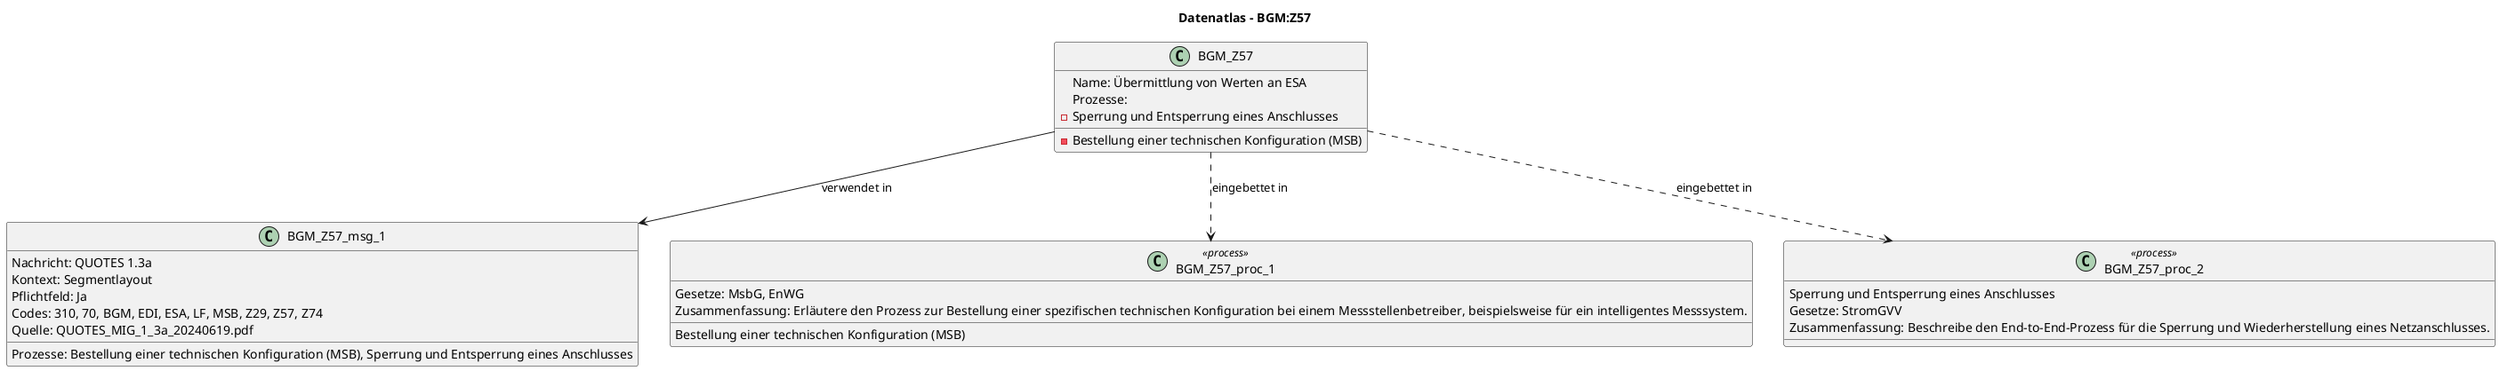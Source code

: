 @startuml
title Datenatlas – BGM:Z57
class BGM_Z57 {
  Name: Übermittlung von Werten an ESA
  Prozesse:
    - Bestellung einer technischen Konfiguration (MSB)
    - Sperrung und Entsperrung eines Anschlusses
}
class BGM_Z57_msg_1 {
  Nachricht: QUOTES 1.3a
  Kontext: Segmentlayout
  Pflichtfeld: Ja
  Codes: 310, 70, BGM, EDI, ESA, LF, MSB, Z29, Z57, Z74
  Prozesse: Bestellung einer technischen Konfiguration (MSB), Sperrung und Entsperrung eines Anschlusses
  Quelle: QUOTES_MIG_1_3a_20240619.pdf
}
BGM_Z57 --> BGM_Z57_msg_1 : verwendet in
class BGM_Z57_proc_1 <<process>> {
  Bestellung einer technischen Konfiguration (MSB)
  Gesetze: MsbG, EnWG
  Zusammenfassung: Erläutere den Prozess zur Bestellung einer spezifischen technischen Konfiguration bei einem Messstellenbetreiber, beispielsweise für ein intelligentes Messsystem.
}
BGM_Z57 ..> BGM_Z57_proc_1 : eingebettet in
class BGM_Z57_proc_2 <<process>> {
  Sperrung und Entsperrung eines Anschlusses
  Gesetze: StromGVV
  Zusammenfassung: Beschreibe den End-to-End-Prozess für die Sperrung und Wiederherstellung eines Netzanschlusses.
}
BGM_Z57 ..> BGM_Z57_proc_2 : eingebettet in
@enduml